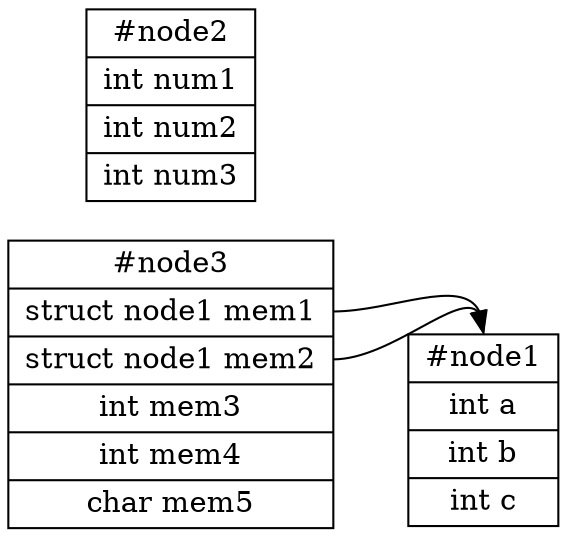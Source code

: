 digraph {
	rankdir=LR;
	node1[shape=record, label="<v0>#node1|<v1>int a|<v2>int b|<v3>int c"];
	node3[shape=record, label="<v0>#node3|<v1>struct node1 mem1|<v2>struct node1 mem2|<v3>int mem3|<v4>int mem4|<v5>char mem5"];
	node2[shape=record, label="<v0>#node2|<v1>int num1|<v2>int num2|<v3>int num3"];
	node3:v1->node1:v0:n;
	node3:v2->node1:v0:n;
}